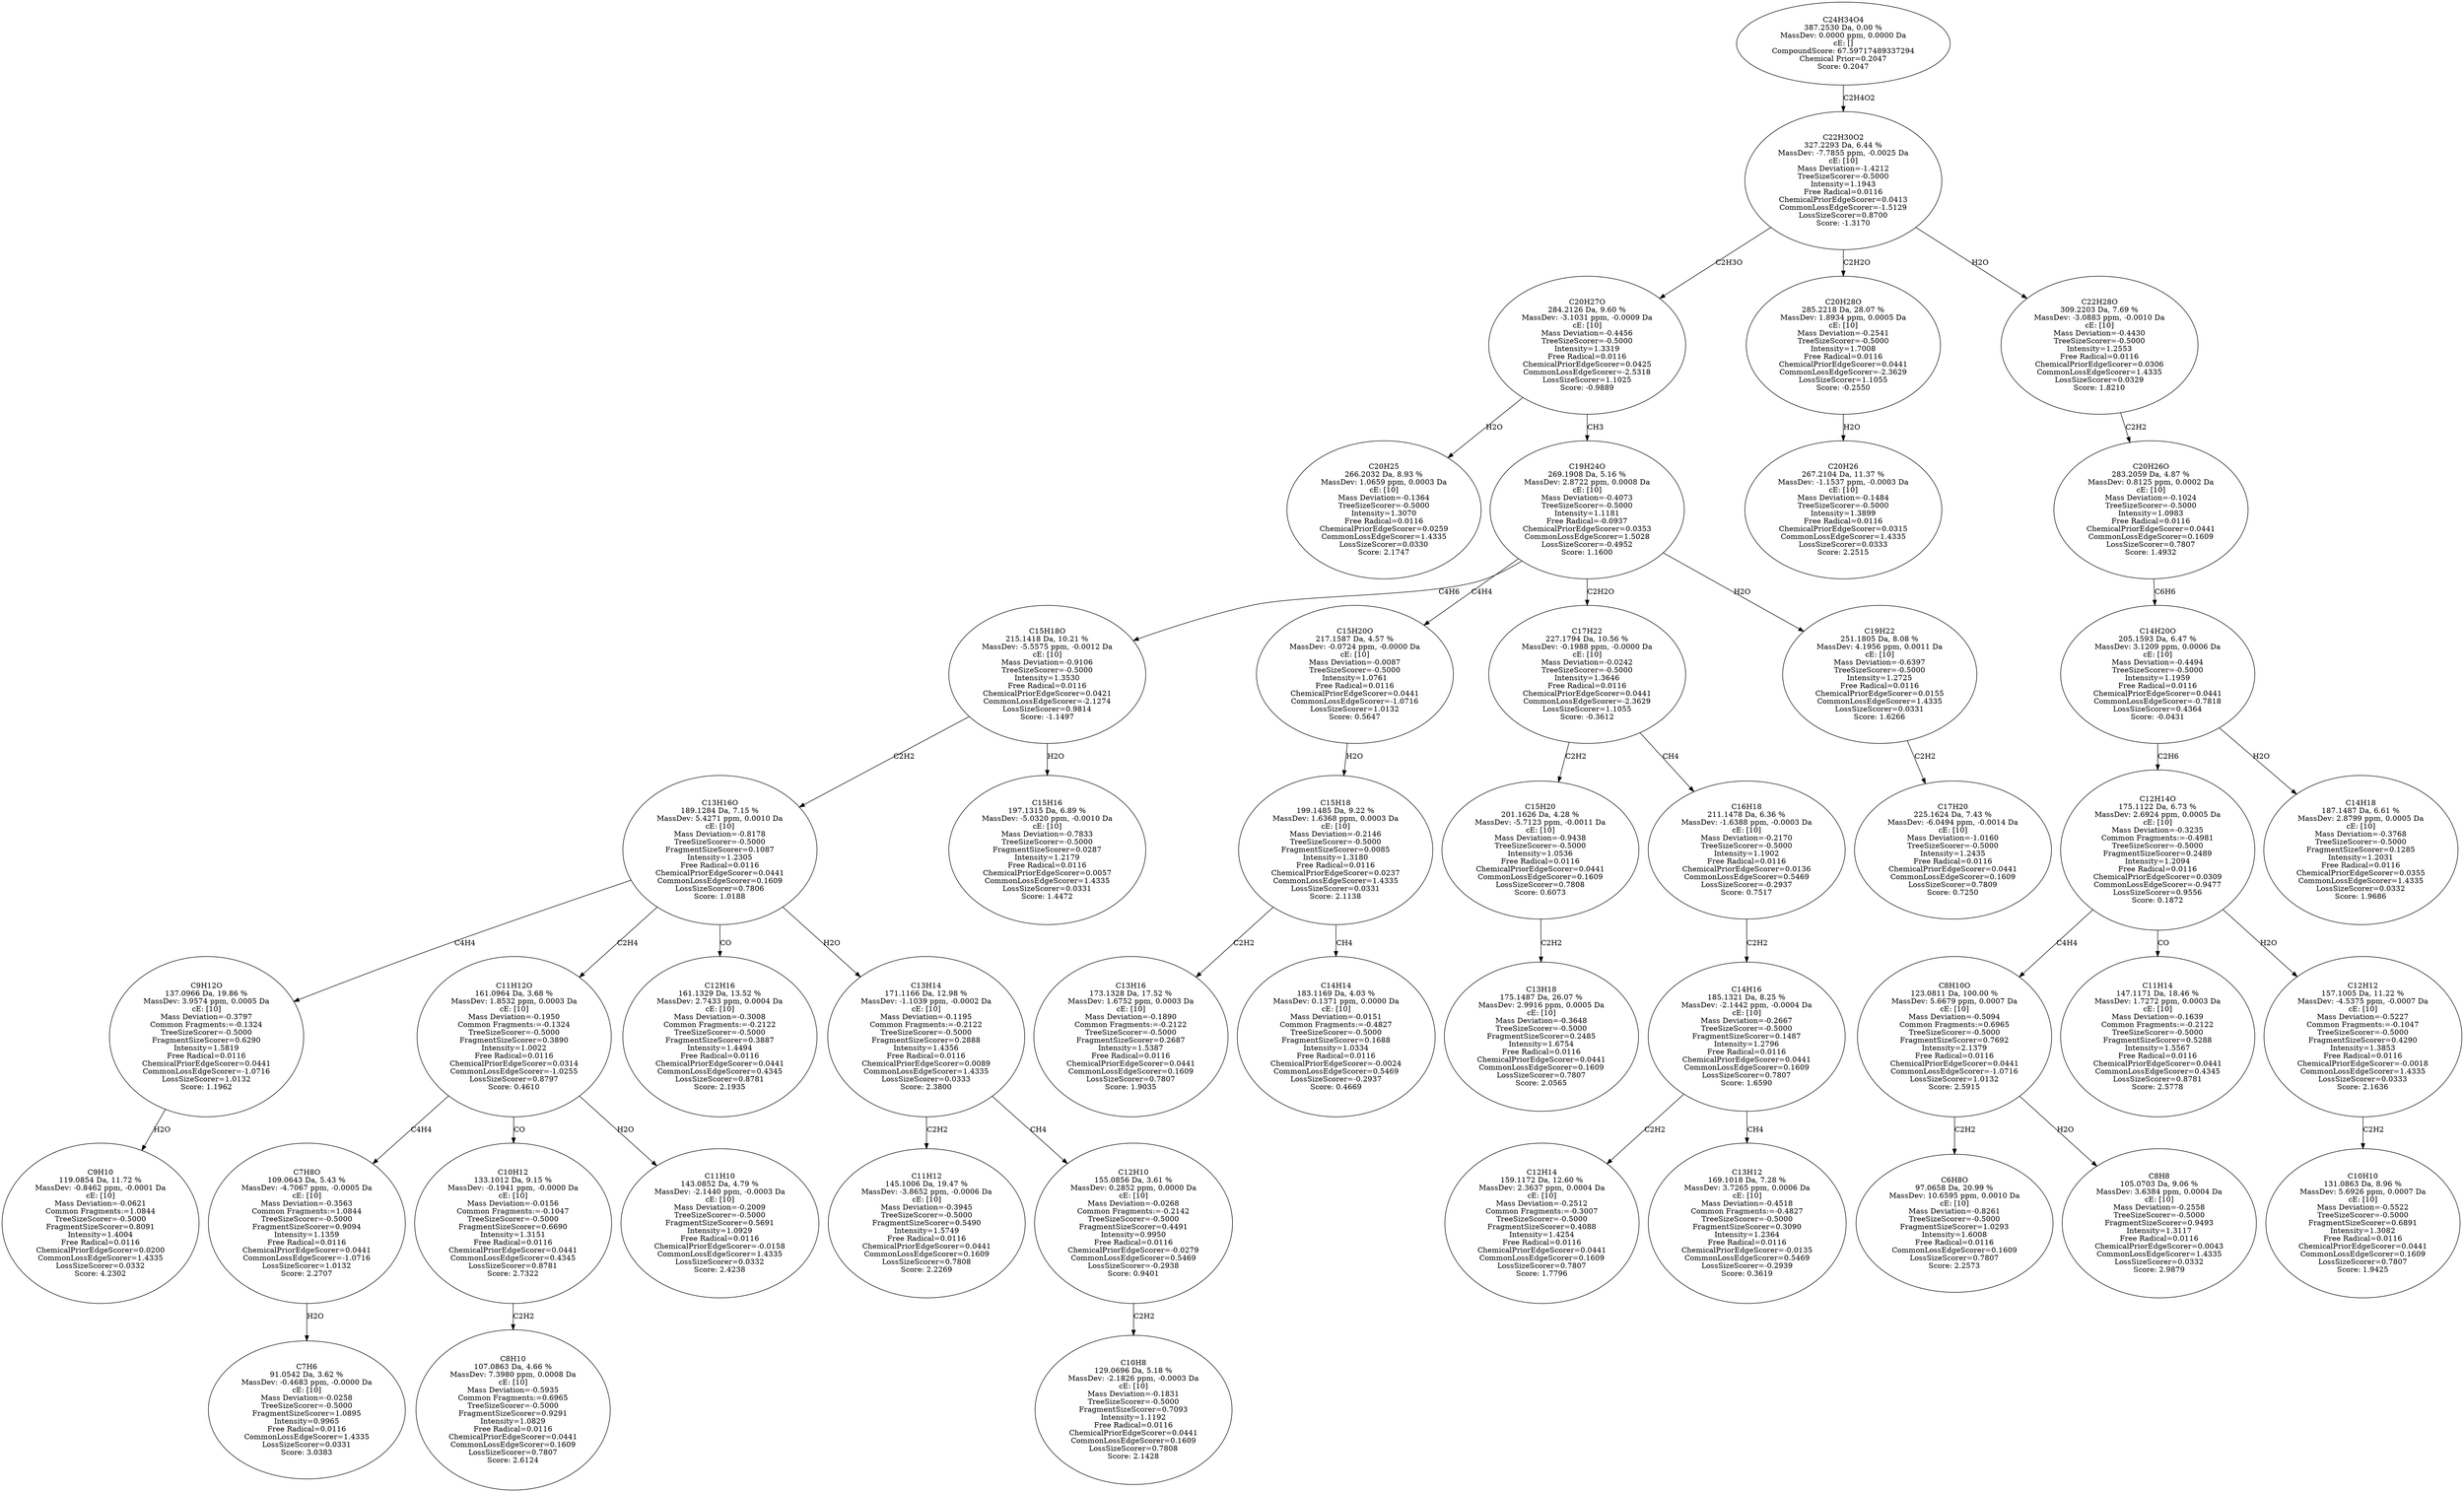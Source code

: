 strict digraph {
v1 [label="C20H25\n266.2032 Da, 8.93 %\nMassDev: 1.0659 ppm, 0.0003 Da\ncE: [10]\nMass Deviation=-0.1364\nTreeSizeScorer=-0.5000\nIntensity=1.3070\nFree Radical=0.0116\nChemicalPriorEdgeScorer=0.0259\nCommonLossEdgeScorer=1.4335\nLossSizeScorer=0.0330\nScore: 2.1747"];
v2 [label="C9H10\n119.0854 Da, 11.72 %\nMassDev: -0.8462 ppm, -0.0001 Da\ncE: [10]\nMass Deviation=-0.0621\nCommon Fragments:=1.0844\nTreeSizeScorer=-0.5000\nFragmentSizeScorer=0.8091\nIntensity=1.4004\nFree Radical=0.0116\nChemicalPriorEdgeScorer=0.0200\nCommonLossEdgeScorer=1.4335\nLossSizeScorer=0.0332\nScore: 4.2302"];
v3 [label="C9H12O\n137.0966 Da, 19.86 %\nMassDev: 3.9574 ppm, 0.0005 Da\ncE: [10]\nMass Deviation=-0.3797\nCommon Fragments:=-0.1324\nTreeSizeScorer=-0.5000\nFragmentSizeScorer=0.6290\nIntensity=1.5819\nFree Radical=0.0116\nChemicalPriorEdgeScorer=0.0441\nCommonLossEdgeScorer=-1.0716\nLossSizeScorer=1.0132\nScore: 1.1962"];
v4 [label="C7H6\n91.0542 Da, 3.62 %\nMassDev: -0.4683 ppm, -0.0000 Da\ncE: [10]\nMass Deviation=-0.0258\nTreeSizeScorer=-0.5000\nFragmentSizeScorer=1.0895\nIntensity=0.9965\nFree Radical=0.0116\nCommonLossEdgeScorer=1.4335\nLossSizeScorer=0.0331\nScore: 3.0383"];
v5 [label="C7H8O\n109.0643 Da, 5.43 %\nMassDev: -4.7067 ppm, -0.0005 Da\ncE: [10]\nMass Deviation=-0.3563\nCommon Fragments:=1.0844\nTreeSizeScorer=-0.5000\nFragmentSizeScorer=0.9094\nIntensity=1.1359\nFree Radical=0.0116\nChemicalPriorEdgeScorer=0.0441\nCommonLossEdgeScorer=-1.0716\nLossSizeScorer=1.0132\nScore: 2.2707"];
v6 [label="C8H10\n107.0863 Da, 4.66 %\nMassDev: 7.3980 ppm, 0.0008 Da\ncE: [10]\nMass Deviation=-0.5935\nCommon Fragments:=0.6965\nTreeSizeScorer=-0.5000\nFragmentSizeScorer=0.9291\nIntensity=1.0829\nFree Radical=0.0116\nChemicalPriorEdgeScorer=0.0441\nCommonLossEdgeScorer=0.1609\nLossSizeScorer=0.7807\nScore: 2.6124"];
v7 [label="C10H12\n133.1012 Da, 9.15 %\nMassDev: -0.1941 ppm, -0.0000 Da\ncE: [10]\nMass Deviation=-0.0156\nCommon Fragments:=-0.1047\nTreeSizeScorer=-0.5000\nFragmentSizeScorer=0.6690\nIntensity=1.3151\nFree Radical=0.0116\nChemicalPriorEdgeScorer=0.0441\nCommonLossEdgeScorer=0.4345\nLossSizeScorer=0.8781\nScore: 2.7322"];
v8 [label="C11H10\n143.0852 Da, 4.79 %\nMassDev: -2.1440 ppm, -0.0003 Da\ncE: [10]\nMass Deviation=-0.2009\nTreeSizeScorer=-0.5000\nFragmentSizeScorer=0.5691\nIntensity=1.0929\nFree Radical=0.0116\nChemicalPriorEdgeScorer=-0.0158\nCommonLossEdgeScorer=1.4335\nLossSizeScorer=0.0332\nScore: 2.4238"];
v9 [label="C11H12O\n161.0964 Da, 3.68 %\nMassDev: 1.8532 ppm, 0.0003 Da\ncE: [10]\nMass Deviation=-0.1950\nCommon Fragments:=-0.1324\nTreeSizeScorer=-0.5000\nFragmentSizeScorer=0.3890\nIntensity=1.0022\nFree Radical=0.0116\nChemicalPriorEdgeScorer=0.0314\nCommonLossEdgeScorer=-1.0255\nLossSizeScorer=0.8797\nScore: 0.4610"];
v10 [label="C12H16\n161.1329 Da, 13.52 %\nMassDev: 2.7433 ppm, 0.0004 Da\ncE: [10]\nMass Deviation=-0.3008\nCommon Fragments:=-0.2122\nTreeSizeScorer=-0.5000\nFragmentSizeScorer=0.3887\nIntensity=1.4494\nFree Radical=0.0116\nChemicalPriorEdgeScorer=0.0441\nCommonLossEdgeScorer=0.4345\nLossSizeScorer=0.8781\nScore: 2.1935"];
v11 [label="C11H12\n145.1006 Da, 19.47 %\nMassDev: -3.8652 ppm, -0.0006 Da\ncE: [10]\nMass Deviation=-0.3945\nTreeSizeScorer=-0.5000\nFragmentSizeScorer=0.5490\nIntensity=1.5749\nFree Radical=0.0116\nChemicalPriorEdgeScorer=0.0441\nCommonLossEdgeScorer=0.1609\nLossSizeScorer=0.7808\nScore: 2.2269"];
v12 [label="C10H8\n129.0696 Da, 5.18 %\nMassDev: -2.1826 ppm, -0.0003 Da\ncE: [10]\nMass Deviation=-0.1831\nTreeSizeScorer=-0.5000\nFragmentSizeScorer=0.7093\nIntensity=1.1192\nFree Radical=0.0116\nChemicalPriorEdgeScorer=0.0441\nCommonLossEdgeScorer=0.1609\nLossSizeScorer=0.7808\nScore: 2.1428"];
v13 [label="C12H10\n155.0856 Da, 3.61 %\nMassDev: 0.2852 ppm, 0.0000 Da\ncE: [10]\nMass Deviation=-0.0268\nCommon Fragments:=-0.2142\nTreeSizeScorer=-0.5000\nFragmentSizeScorer=0.4491\nIntensity=0.9950\nFree Radical=0.0116\nChemicalPriorEdgeScorer=-0.0279\nCommonLossEdgeScorer=0.5469\nLossSizeScorer=-0.2938\nScore: 0.9401"];
v14 [label="C13H14\n171.1166 Da, 12.98 %\nMassDev: -1.1039 ppm, -0.0002 Da\ncE: [10]\nMass Deviation=-0.1195\nCommon Fragments:=-0.2122\nTreeSizeScorer=-0.5000\nFragmentSizeScorer=0.2888\nIntensity=1.4356\nFree Radical=0.0116\nChemicalPriorEdgeScorer=0.0089\nCommonLossEdgeScorer=1.4335\nLossSizeScorer=0.0333\nScore: 2.3800"];
v15 [label="C13H16O\n189.1284 Da, 7.15 %\nMassDev: 5.4271 ppm, 0.0010 Da\ncE: [10]\nMass Deviation=-0.8178\nTreeSizeScorer=-0.5000\nFragmentSizeScorer=0.1087\nIntensity=1.2305\nFree Radical=0.0116\nChemicalPriorEdgeScorer=0.0441\nCommonLossEdgeScorer=0.1609\nLossSizeScorer=0.7806\nScore: 1.0188"];
v16 [label="C15H16\n197.1315 Da, 6.89 %\nMassDev: -5.0320 ppm, -0.0010 Da\ncE: [10]\nMass Deviation=-0.7833\nTreeSizeScorer=-0.5000\nFragmentSizeScorer=0.0287\nIntensity=1.2179\nFree Radical=0.0116\nChemicalPriorEdgeScorer=0.0057\nCommonLossEdgeScorer=1.4335\nLossSizeScorer=0.0331\nScore: 1.4472"];
v17 [label="C15H18O\n215.1418 Da, 10.21 %\nMassDev: -5.5575 ppm, -0.0012 Da\ncE: [10]\nMass Deviation=-0.9106\nTreeSizeScorer=-0.5000\nIntensity=1.3530\nFree Radical=0.0116\nChemicalPriorEdgeScorer=0.0421\nCommonLossEdgeScorer=-2.1274\nLossSizeScorer=0.9814\nScore: -1.1497"];
v18 [label="C13H16\n173.1328 Da, 17.52 %\nMassDev: 1.6752 ppm, 0.0003 Da\ncE: [10]\nMass Deviation=-0.1890\nCommon Fragments:=-0.2122\nTreeSizeScorer=-0.5000\nFragmentSizeScorer=0.2687\nIntensity=1.5387\nFree Radical=0.0116\nChemicalPriorEdgeScorer=0.0441\nCommonLossEdgeScorer=0.1609\nLossSizeScorer=0.7807\nScore: 1.9035"];
v19 [label="C14H14\n183.1169 Da, 4.03 %\nMassDev: 0.1371 ppm, 0.0000 Da\ncE: [10]\nMass Deviation=-0.0151\nCommon Fragments:=-0.4827\nTreeSizeScorer=-0.5000\nFragmentSizeScorer=0.1688\nIntensity=1.0334\nFree Radical=0.0116\nChemicalPriorEdgeScorer=-0.0024\nCommonLossEdgeScorer=0.5469\nLossSizeScorer=-0.2937\nScore: 0.4669"];
v20 [label="C15H18\n199.1485 Da, 9.22 %\nMassDev: 1.6368 ppm, 0.0003 Da\ncE: [10]\nMass Deviation=-0.2146\nTreeSizeScorer=-0.5000\nFragmentSizeScorer=0.0085\nIntensity=1.3180\nFree Radical=0.0116\nChemicalPriorEdgeScorer=0.0237\nCommonLossEdgeScorer=1.4335\nLossSizeScorer=0.0331\nScore: 2.1138"];
v21 [label="C15H20O\n217.1587 Da, 4.57 %\nMassDev: -0.0724 ppm, -0.0000 Da\ncE: [10]\nMass Deviation=-0.0087\nTreeSizeScorer=-0.5000\nIntensity=1.0761\nFree Radical=0.0116\nChemicalPriorEdgeScorer=0.0441\nCommonLossEdgeScorer=-1.0716\nLossSizeScorer=1.0132\nScore: 0.5647"];
v22 [label="C13H18\n175.1487 Da, 26.07 %\nMassDev: 2.9916 ppm, 0.0005 Da\ncE: [10]\nMass Deviation=-0.3648\nTreeSizeScorer=-0.5000\nFragmentSizeScorer=0.2485\nIntensity=1.6754\nFree Radical=0.0116\nChemicalPriorEdgeScorer=0.0441\nCommonLossEdgeScorer=0.1609\nLossSizeScorer=0.7807\nScore: 2.0565"];
v23 [label="C15H20\n201.1626 Da, 4.28 %\nMassDev: -5.7123 ppm, -0.0011 Da\ncE: [10]\nMass Deviation=-0.9438\nTreeSizeScorer=-0.5000\nIntensity=1.0536\nFree Radical=0.0116\nChemicalPriorEdgeScorer=0.0441\nCommonLossEdgeScorer=0.1609\nLossSizeScorer=0.7808\nScore: 0.6073"];
v24 [label="C12H14\n159.1172 Da, 12.60 %\nMassDev: 2.3637 ppm, 0.0004 Da\ncE: [10]\nMass Deviation=-0.2512\nCommon Fragments:=-0.3007\nTreeSizeScorer=-0.5000\nFragmentSizeScorer=0.4088\nIntensity=1.4254\nFree Radical=0.0116\nChemicalPriorEdgeScorer=0.0441\nCommonLossEdgeScorer=0.1609\nLossSizeScorer=0.7807\nScore: 1.7796"];
v25 [label="C13H12\n169.1018 Da, 7.28 %\nMassDev: 3.7265 ppm, 0.0006 Da\ncE: [10]\nMass Deviation=-0.4518\nCommon Fragments:=-0.4827\nTreeSizeScorer=-0.5000\nFragmentSizeScorer=0.3090\nIntensity=1.2364\nFree Radical=0.0116\nChemicalPriorEdgeScorer=-0.0135\nCommonLossEdgeScorer=0.5469\nLossSizeScorer=-0.2939\nScore: 0.3619"];
v26 [label="C14H16\n185.1321 Da, 8.25 %\nMassDev: -2.1442 ppm, -0.0004 Da\ncE: [10]\nMass Deviation=-0.2667\nTreeSizeScorer=-0.5000\nFragmentSizeScorer=0.1487\nIntensity=1.2796\nFree Radical=0.0116\nChemicalPriorEdgeScorer=0.0441\nCommonLossEdgeScorer=0.1609\nLossSizeScorer=0.7807\nScore: 1.6590"];
v27 [label="C16H18\n211.1478 Da, 6.36 %\nMassDev: -1.6388 ppm, -0.0003 Da\ncE: [10]\nMass Deviation=-0.2170\nTreeSizeScorer=-0.5000\nIntensity=1.1902\nFree Radical=0.0116\nChemicalPriorEdgeScorer=0.0136\nCommonLossEdgeScorer=0.5469\nLossSizeScorer=-0.2937\nScore: 0.7517"];
v28 [label="C17H22\n227.1794 Da, 10.56 %\nMassDev: -0.1988 ppm, -0.0000 Da\ncE: [10]\nMass Deviation=-0.0242\nTreeSizeScorer=-0.5000\nIntensity=1.3646\nFree Radical=0.0116\nChemicalPriorEdgeScorer=0.0441\nCommonLossEdgeScorer=-2.3629\nLossSizeScorer=1.1055\nScore: -0.3612"];
v29 [label="C17H20\n225.1624 Da, 7.43 %\nMassDev: -6.0494 ppm, -0.0014 Da\ncE: [10]\nMass Deviation=-1.0160\nTreeSizeScorer=-0.5000\nIntensity=1.2435\nFree Radical=0.0116\nChemicalPriorEdgeScorer=0.0441\nCommonLossEdgeScorer=0.1609\nLossSizeScorer=0.7809\nScore: 0.7250"];
v30 [label="C19H22\n251.1805 Da, 8.08 %\nMassDev: 4.1956 ppm, 0.0011 Da\ncE: [10]\nMass Deviation=-0.6397\nTreeSizeScorer=-0.5000\nIntensity=1.2725\nFree Radical=0.0116\nChemicalPriorEdgeScorer=0.0155\nCommonLossEdgeScorer=1.4335\nLossSizeScorer=0.0331\nScore: 1.6266"];
v31 [label="C19H24O\n269.1908 Da, 5.16 %\nMassDev: 2.8722 ppm, 0.0008 Da\ncE: [10]\nMass Deviation=-0.4073\nTreeSizeScorer=-0.5000\nIntensity=1.1181\nFree Radical=-0.0937\nChemicalPriorEdgeScorer=0.0353\nCommonLossEdgeScorer=1.5028\nLossSizeScorer=-0.4952\nScore: 1.1600"];
v32 [label="C20H27O\n284.2126 Da, 9.60 %\nMassDev: -3.1031 ppm, -0.0009 Da\ncE: [10]\nMass Deviation=-0.4456\nTreeSizeScorer=-0.5000\nIntensity=1.3319\nFree Radical=0.0116\nChemicalPriorEdgeScorer=0.0425\nCommonLossEdgeScorer=-2.5318\nLossSizeScorer=1.1025\nScore: -0.9889"];
v33 [label="C20H26\n267.2104 Da, 11.37 %\nMassDev: -1.1537 ppm, -0.0003 Da\ncE: [10]\nMass Deviation=-0.1484\nTreeSizeScorer=-0.5000\nIntensity=1.3899\nFree Radical=0.0116\nChemicalPriorEdgeScorer=0.0315\nCommonLossEdgeScorer=1.4335\nLossSizeScorer=0.0333\nScore: 2.2515"];
v34 [label="C20H28O\n285.2218 Da, 28.07 %\nMassDev: 1.8934 ppm, 0.0005 Da\ncE: [10]\nMass Deviation=-0.2541\nTreeSizeScorer=-0.5000\nIntensity=1.7008\nFree Radical=0.0116\nChemicalPriorEdgeScorer=0.0441\nCommonLossEdgeScorer=-2.3629\nLossSizeScorer=1.1055\nScore: -0.2550"];
v35 [label="C6H8O\n97.0658 Da, 20.99 %\nMassDev: 10.6595 ppm, 0.0010 Da\ncE: [10]\nMass Deviation=-0.8261\nTreeSizeScorer=-0.5000\nFragmentSizeScorer=1.0293\nIntensity=1.6008\nFree Radical=0.0116\nCommonLossEdgeScorer=0.1609\nLossSizeScorer=0.7807\nScore: 2.2573"];
v36 [label="C8H8\n105.0703 Da, 9.06 %\nMassDev: 3.6384 ppm, 0.0004 Da\ncE: [10]\nMass Deviation=-0.2558\nTreeSizeScorer=-0.5000\nFragmentSizeScorer=0.9493\nIntensity=1.3117\nFree Radical=0.0116\nChemicalPriorEdgeScorer=0.0043\nCommonLossEdgeScorer=1.4335\nLossSizeScorer=0.0332\nScore: 2.9879"];
v37 [label="C8H10O\n123.0811 Da, 100.00 %\nMassDev: 5.6679 ppm, 0.0007 Da\ncE: [10]\nMass Deviation=-0.5094\nCommon Fragments:=0.6965\nTreeSizeScorer=-0.5000\nFragmentSizeScorer=0.7692\nIntensity=2.1379\nFree Radical=0.0116\nChemicalPriorEdgeScorer=0.0441\nCommonLossEdgeScorer=-1.0716\nLossSizeScorer=1.0132\nScore: 2.5915"];
v38 [label="C11H14\n147.1171 Da, 18.46 %\nMassDev: 1.7272 ppm, 0.0003 Da\ncE: [10]\nMass Deviation=-0.1639\nCommon Fragments:=-0.2122\nTreeSizeScorer=-0.5000\nFragmentSizeScorer=0.5288\nIntensity=1.5567\nFree Radical=0.0116\nChemicalPriorEdgeScorer=0.0441\nCommonLossEdgeScorer=0.4345\nLossSizeScorer=0.8781\nScore: 2.5778"];
v39 [label="C10H10\n131.0863 Da, 8.96 %\nMassDev: 5.6926 ppm, 0.0007 Da\ncE: [10]\nMass Deviation=-0.5522\nTreeSizeScorer=-0.5000\nFragmentSizeScorer=0.6891\nIntensity=1.3082\nFree Radical=0.0116\nChemicalPriorEdgeScorer=0.0441\nCommonLossEdgeScorer=0.1609\nLossSizeScorer=0.7807\nScore: 1.9425"];
v40 [label="C12H12\n157.1005 Da, 11.22 %\nMassDev: -4.5375 ppm, -0.0007 Da\ncE: [10]\nMass Deviation=-0.5227\nCommon Fragments:=-0.1047\nTreeSizeScorer=-0.5000\nFragmentSizeScorer=0.4290\nIntensity=1.3853\nFree Radical=0.0116\nChemicalPriorEdgeScorer=-0.0018\nCommonLossEdgeScorer=1.4335\nLossSizeScorer=0.0333\nScore: 2.1636"];
v41 [label="C12H14O\n175.1122 Da, 6.73 %\nMassDev: 2.6924 ppm, 0.0005 Da\ncE: [10]\nMass Deviation=-0.3235\nCommon Fragments:=-0.4981\nTreeSizeScorer=-0.5000\nFragmentSizeScorer=0.2489\nIntensity=1.2094\nFree Radical=0.0116\nChemicalPriorEdgeScorer=0.0309\nCommonLossEdgeScorer=-0.9477\nLossSizeScorer=0.9556\nScore: 0.1872"];
v42 [label="C14H18\n187.1487 Da, 6.61 %\nMassDev: 2.8799 ppm, 0.0005 Da\ncE: [10]\nMass Deviation=-0.3768\nTreeSizeScorer=-0.5000\nFragmentSizeScorer=0.1285\nIntensity=1.2031\nFree Radical=0.0116\nChemicalPriorEdgeScorer=0.0355\nCommonLossEdgeScorer=1.4335\nLossSizeScorer=0.0332\nScore: 1.9686"];
v43 [label="C14H20O\n205.1593 Da, 6.47 %\nMassDev: 3.1209 ppm, 0.0006 Da\ncE: [10]\nMass Deviation=-0.4494\nTreeSizeScorer=-0.5000\nIntensity=1.1959\nFree Radical=0.0116\nChemicalPriorEdgeScorer=0.0441\nCommonLossEdgeScorer=-0.7818\nLossSizeScorer=0.4364\nScore: -0.0431"];
v44 [label="C20H26O\n283.2059 Da, 4.87 %\nMassDev: 0.8125 ppm, 0.0002 Da\ncE: [10]\nMass Deviation=-0.1024\nTreeSizeScorer=-0.5000\nIntensity=1.0983\nFree Radical=0.0116\nChemicalPriorEdgeScorer=0.0441\nCommonLossEdgeScorer=0.1609\nLossSizeScorer=0.7807\nScore: 1.4932"];
v45 [label="C22H28O\n309.2203 Da, 7.69 %\nMassDev: -3.0883 ppm, -0.0010 Da\ncE: [10]\nMass Deviation=-0.4430\nTreeSizeScorer=-0.5000\nIntensity=1.2553\nFree Radical=0.0116\nChemicalPriorEdgeScorer=0.0306\nCommonLossEdgeScorer=1.4335\nLossSizeScorer=0.0329\nScore: 1.8210"];
v46 [label="C22H30O2\n327.2293 Da, 6.44 %\nMassDev: -7.7855 ppm, -0.0025 Da\ncE: [10]\nMass Deviation=-1.4212\nTreeSizeScorer=-0.5000\nIntensity=1.1943\nFree Radical=0.0116\nChemicalPriorEdgeScorer=0.0413\nCommonLossEdgeScorer=-1.5129\nLossSizeScorer=0.8700\nScore: -1.3170"];
v47 [label="C24H34O4\n387.2530 Da, 0.00 %\nMassDev: 0.0000 ppm, 0.0000 Da\ncE: []\nCompoundScore: 67.59717489337294\nChemical Prior=0.2047\nScore: 0.2047"];
v32 -> v1 [label="H2O"];
v3 -> v2 [label="H2O"];
v15 -> v3 [label="C4H4"];
v5 -> v4 [label="H2O"];
v9 -> v5 [label="C4H4"];
v7 -> v6 [label="C2H2"];
v9 -> v7 [label="CO"];
v9 -> v8 [label="H2O"];
v15 -> v9 [label="C2H4"];
v15 -> v10 [label="CO"];
v14 -> v11 [label="C2H2"];
v13 -> v12 [label="C2H2"];
v14 -> v13 [label="CH4"];
v15 -> v14 [label="H2O"];
v17 -> v15 [label="C2H2"];
v17 -> v16 [label="H2O"];
v31 -> v17 [label="C4H6"];
v20 -> v18 [label="C2H2"];
v20 -> v19 [label="CH4"];
v21 -> v20 [label="H2O"];
v31 -> v21 [label="C4H4"];
v23 -> v22 [label="C2H2"];
v28 -> v23 [label="C2H2"];
v26 -> v24 [label="C2H2"];
v26 -> v25 [label="CH4"];
v27 -> v26 [label="C2H2"];
v28 -> v27 [label="CH4"];
v31 -> v28 [label="C2H2O"];
v30 -> v29 [label="C2H2"];
v31 -> v30 [label="H2O"];
v32 -> v31 [label="CH3"];
v46 -> v32 [label="C2H3O"];
v34 -> v33 [label="H2O"];
v46 -> v34 [label="C2H2O"];
v37 -> v35 [label="C2H2"];
v37 -> v36 [label="H2O"];
v41 -> v37 [label="C4H4"];
v41 -> v38 [label="CO"];
v40 -> v39 [label="C2H2"];
v41 -> v40 [label="H2O"];
v43 -> v41 [label="C2H6"];
v43 -> v42 [label="H2O"];
v44 -> v43 [label="C6H6"];
v45 -> v44 [label="C2H2"];
v46 -> v45 [label="H2O"];
v47 -> v46 [label="C2H4O2"];
}
